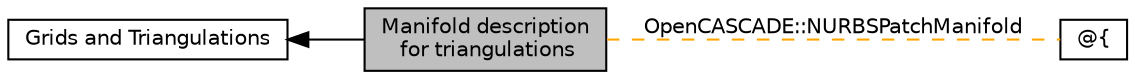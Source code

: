 digraph "Manifold description for triangulations"
{
  edge [fontname="Helvetica",fontsize="10",labelfontname="Helvetica",labelfontsize="10"];
  node [fontname="Helvetica",fontsize="10",shape=box];
  rankdir=LR;
  Node3 [label="@\{",height=0.2,width=0.4,color="black", fillcolor="white", style="filled",URL="$group__OpenCASCADE.html",tooltip=" "];
  Node1 [label="Manifold description\l for triangulations",height=0.2,width=0.4,color="black", fillcolor="grey75", style="filled", fontcolor="black",tooltip=" "];
  Node2 [label="Grids and Triangulations",height=0.2,width=0.4,color="black", fillcolor="white", style="filled",URL="$group__grid.html",tooltip="This module groups functions and classes that have to do with the topology and geometry of meshes...."];
  Node2->Node1 [shape=plaintext, dir="back", style="solid"];
  Node1->Node3 [shape=plaintext, label="OpenCASCADE::NURBSPatchManifold", color="orange", dir="none", style="dashed"];
}
